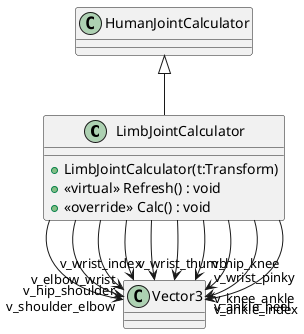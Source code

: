 @startuml
class LimbJointCalculator {
    + LimbJointCalculator(t:Transform)
    + <<virtual>> Refresh() : void
    + <<override>> Calc() : void
}
HumanJointCalculator <|-- LimbJointCalculator
LimbJointCalculator --> "v_hip_shoulder" Vector3
LimbJointCalculator --> "v_shoulder_elbow" Vector3
LimbJointCalculator --> "v_elbow_wrist" Vector3
LimbJointCalculator --> "v_wrist_thumb" Vector3
LimbJointCalculator --> "v_wrist_index" Vector3
LimbJointCalculator --> "v_wrist_pinky" Vector3
LimbJointCalculator --> "v_hip_knee" Vector3
LimbJointCalculator --> "v_knee_ankle" Vector3
LimbJointCalculator --> "v_ankle_heel" Vector3
LimbJointCalculator --> "v_ankle_index" Vector3
@enduml
